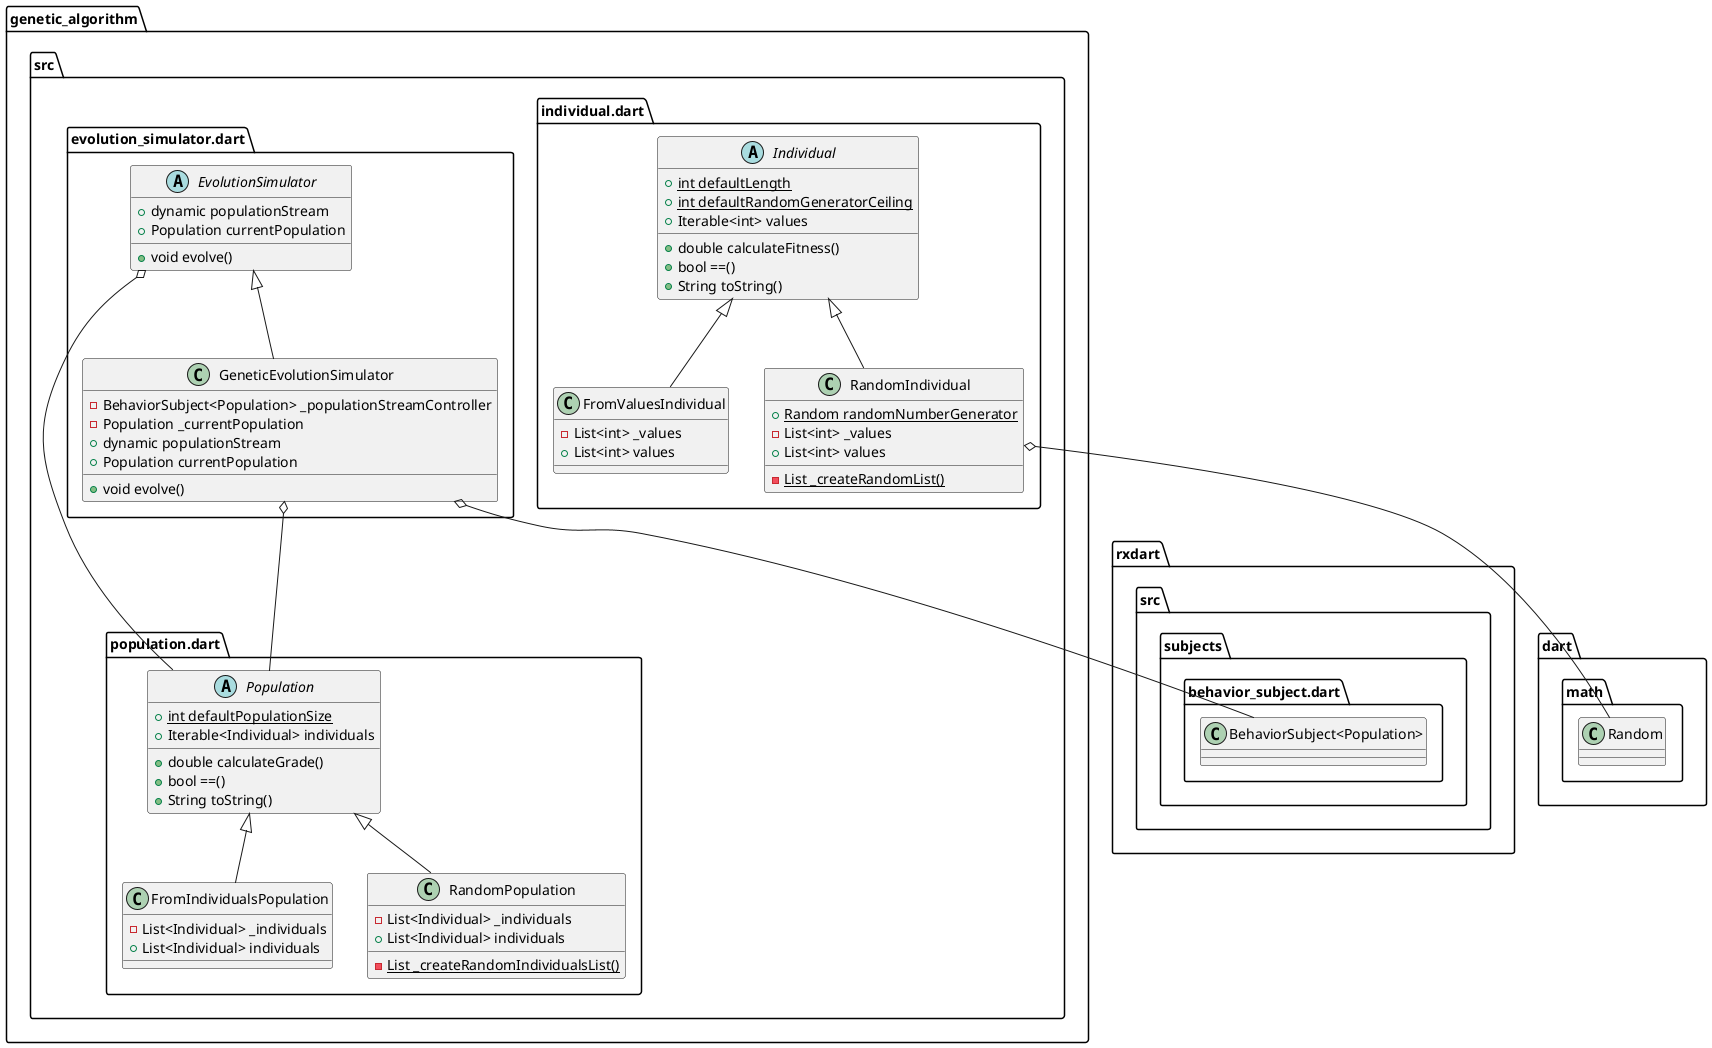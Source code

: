 @startuml genetic_algorithm
set namespaceSeparator ::

abstract class "genetic_algorithm::src::evolution_simulator.dart::EvolutionSimulator" {
  +dynamic populationStream
  +Population currentPopulation
  +void evolve()
}

"genetic_algorithm::src::evolution_simulator.dart::EvolutionSimulator" o-- "genetic_algorithm::src::population.dart::Population"

class "genetic_algorithm::src::evolution_simulator.dart::GeneticEvolutionSimulator" {
  -BehaviorSubject<Population> _populationStreamController
  -Population _currentPopulation
  +dynamic populationStream
  +Population currentPopulation
  +void evolve()
}

"genetic_algorithm::src::evolution_simulator.dart::GeneticEvolutionSimulator" o-- "rxdart::src::subjects::behavior_subject.dart::BehaviorSubject<Population>"
"genetic_algorithm::src::evolution_simulator.dart::GeneticEvolutionSimulator" o-- "genetic_algorithm::src::population.dart::Population"
"genetic_algorithm::src::evolution_simulator.dart::EvolutionSimulator" <|-- "genetic_algorithm::src::evolution_simulator.dart::GeneticEvolutionSimulator"

abstract class "genetic_algorithm::src::individual.dart::Individual" {
  {static} +int defaultLength
  {static} +int defaultRandomGeneratorCeiling
  +Iterable<int> values
  +double calculateFitness()
  +bool ==()
  +String toString()
}

class "genetic_algorithm::src::individual.dart::FromValuesIndividual" {
  -List<int> _values
  +List<int> values
}

"genetic_algorithm::src::individual.dart::Individual" <|-- "genetic_algorithm::src::individual.dart::FromValuesIndividual"

class "genetic_algorithm::src::individual.dart::RandomIndividual" {
  {static} +Random randomNumberGenerator
  -List<int> _values
  +List<int> values
  {static} -List _createRandomList()
}

"genetic_algorithm::src::individual.dart::RandomIndividual" o-- "dart::math::Random"
"genetic_algorithm::src::individual.dart::Individual" <|-- "genetic_algorithm::src::individual.dart::RandomIndividual"

abstract class "genetic_algorithm::src::population.dart::Population" {
  {static} +int defaultPopulationSize
  +Iterable<Individual> individuals
  +double calculateGrade()
  +bool ==()
  +String toString()
}

class "genetic_algorithm::src::population.dart::FromIndividualsPopulation" {
  -List<Individual> _individuals
  +List<Individual> individuals
}

"genetic_algorithm::src::population.dart::Population" <|-- "genetic_algorithm::src::population.dart::FromIndividualsPopulation"

class "genetic_algorithm::src::population.dart::RandomPopulation" {
  -List<Individual> _individuals
  +List<Individual> individuals
  {static} -List _createRandomIndividualsList()
}

"genetic_algorithm::src::population.dart::Population" <|-- "genetic_algorithm::src::population.dart::RandomPopulation"


@enduml